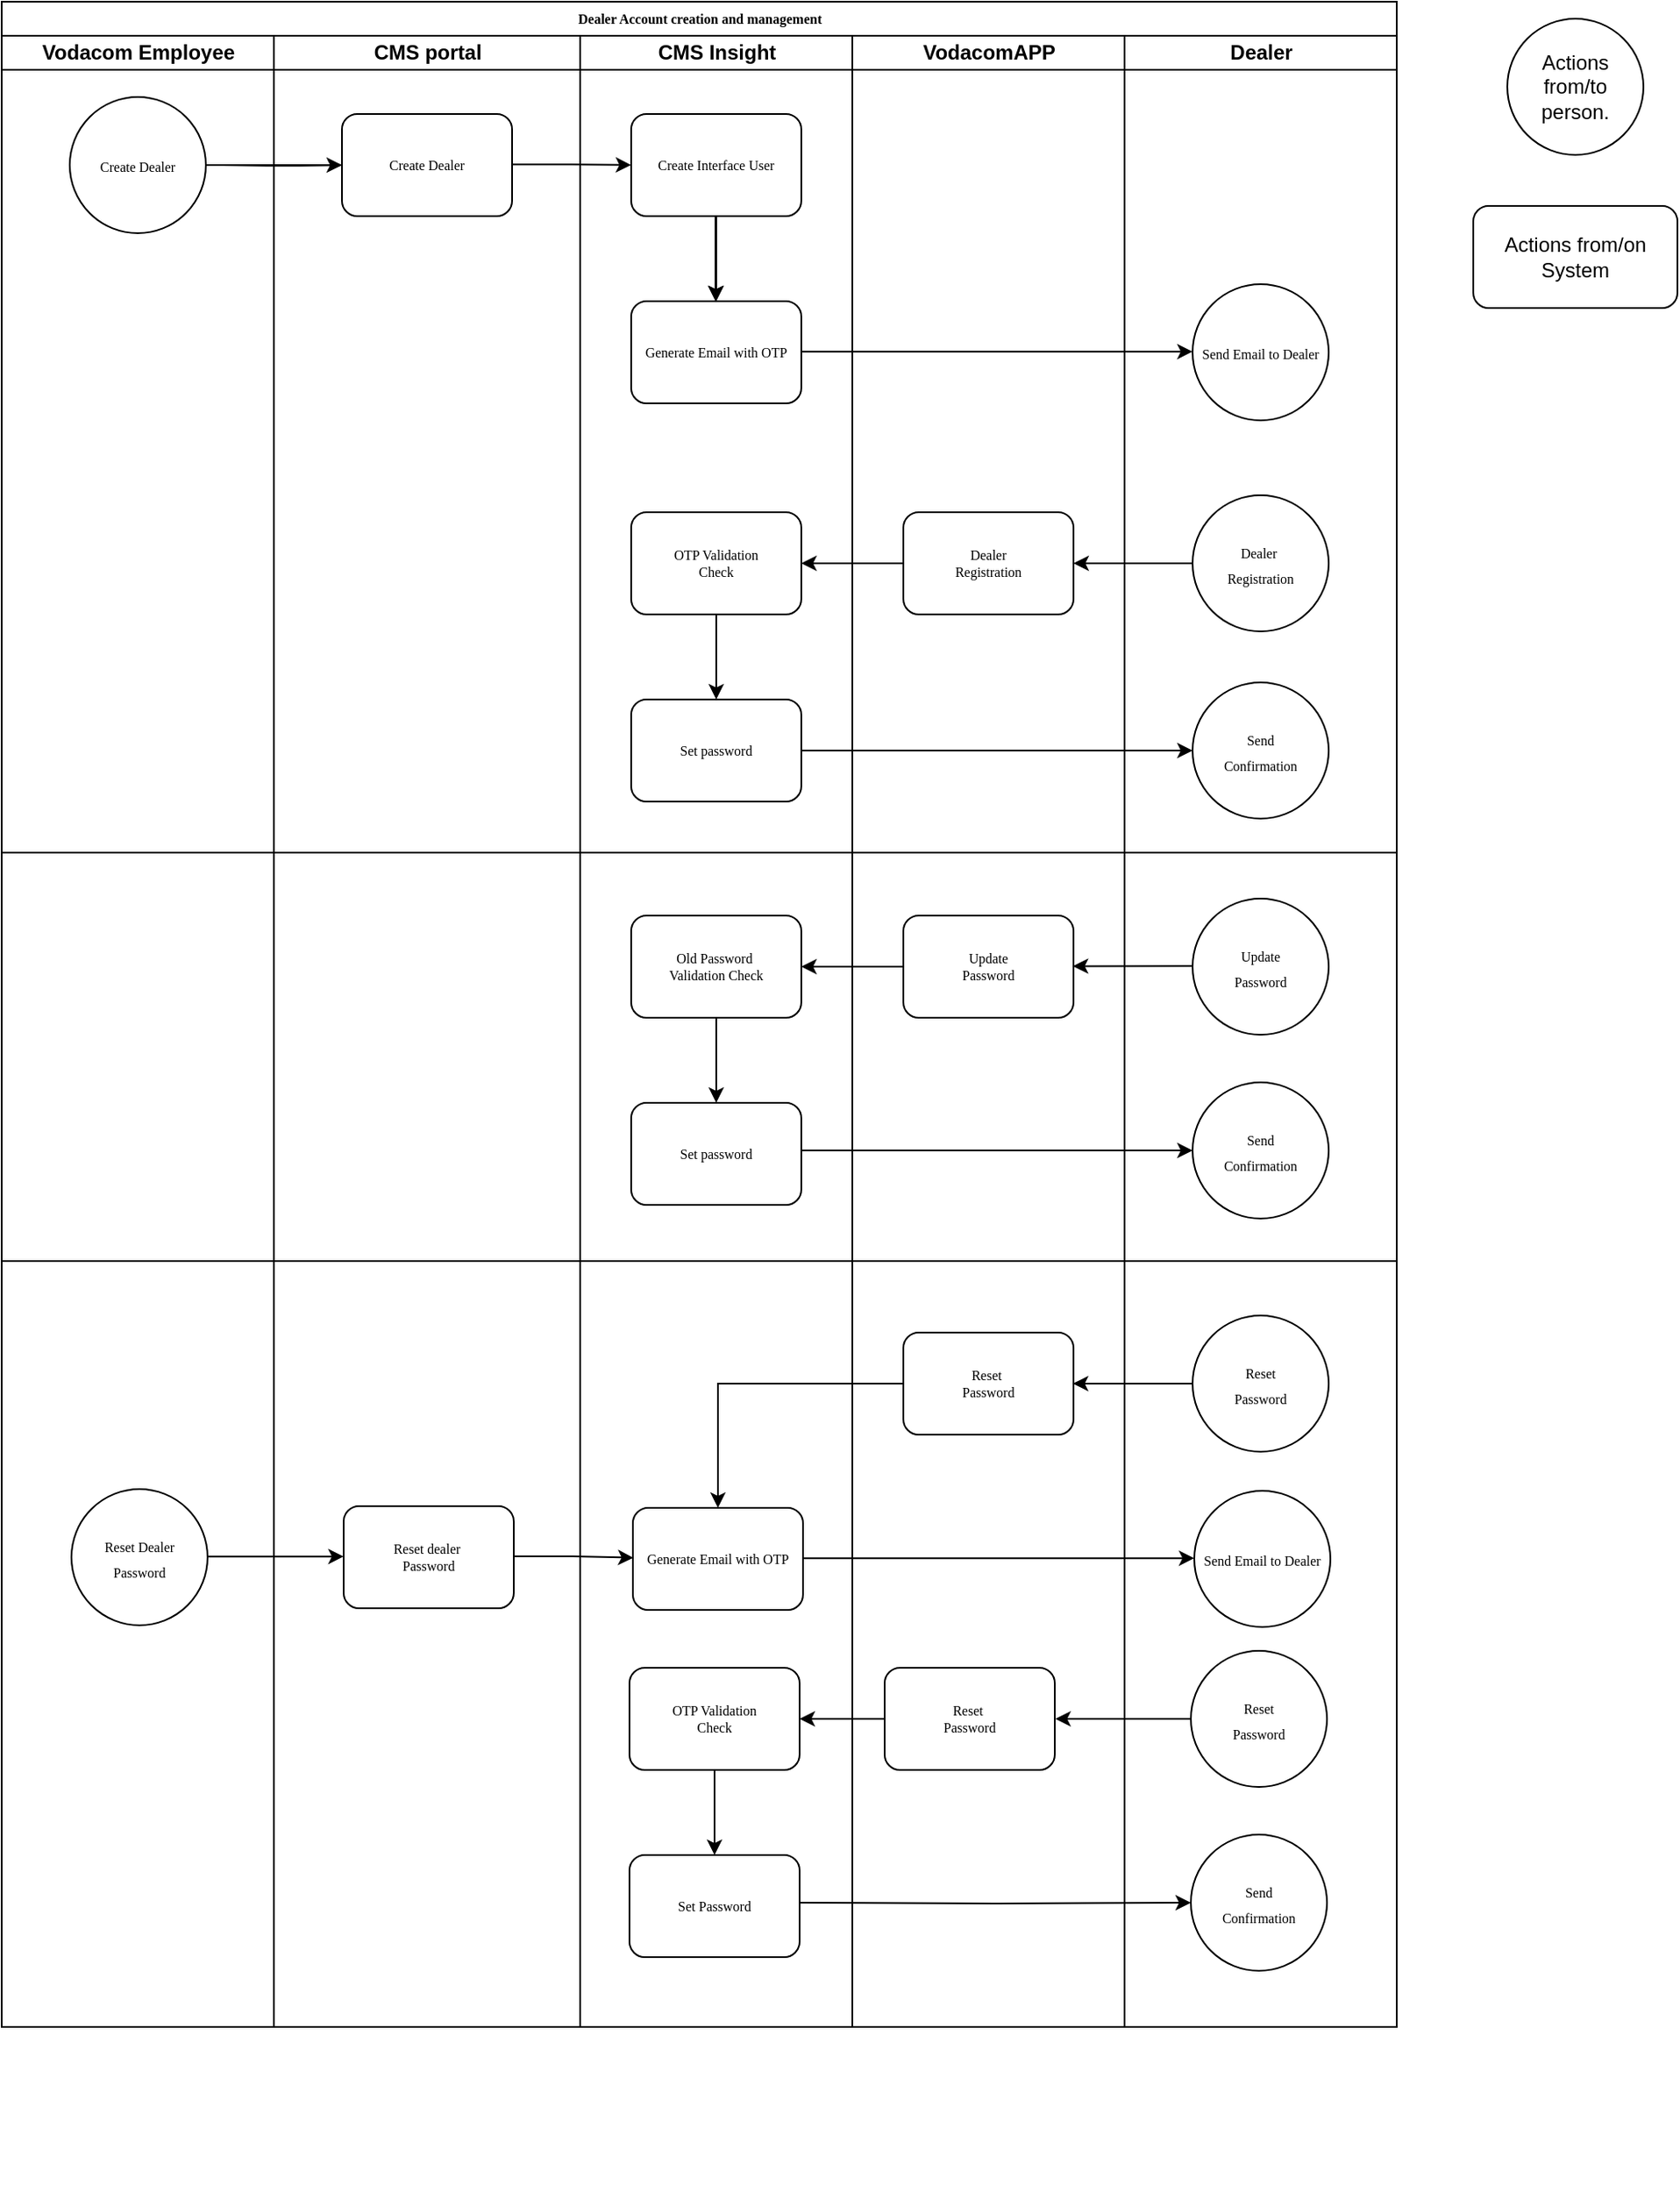 <mxfile version="12.5.1"><diagram id="QqcxT9478Jbt4DLSOeu0" name="Page-1"><mxGraphModel dx="1108" dy="401" grid="1" gridSize="10" guides="1" tooltips="1" connect="1" arrows="1" fold="1" page="1" pageScale="1" pageWidth="1100" pageHeight="850" background="#ffffff" math="0" shadow="0"><root><mxCell id="0"/><mxCell id="1" parent="0"/><mxCell id="77e6c97f196da883-1" value="Dealer Account creation and management" style="swimlane;html=1;childLayout=stackLayout;startSize=20;rounded=0;shadow=0;labelBackgroundColor=none;strokeWidth=1;fontFamily=Verdana;fontSize=8;align=center;" parent="1" vertex="1"><mxGeometry x="100" y="30" width="820" height="1190" as="geometry"/></mxCell><mxCell id="77e6c97f196da883-2" value="Vodacom Employee" style="swimlane;html=1;startSize=20;" parent="77e6c97f196da883-1" vertex="1"><mxGeometry y="20" width="160" height="1170" as="geometry"/></mxCell><mxCell id="jBE_KRJIA9E71618KpzY-1" value="&lt;span style=&quot;font-family: &amp;#34;verdana&amp;#34; ; font-size: 8px ; white-space: normal&quot;&gt;Create Dealer&lt;/span&gt;" style="ellipse;whiteSpace=wrap;html=1;aspect=fixed;" parent="77e6c97f196da883-2" vertex="1"><mxGeometry x="40" y="36" width="80" height="80" as="geometry"/></mxCell><mxCell id="77e6c97f196da883-26" style="edgeStyle=orthogonalEdgeStyle;rounded=1;html=1;labelBackgroundColor=none;startArrow=none;startFill=0;startSize=5;endArrow=classicThin;endFill=1;endSize=5;jettySize=auto;orthogonalLoop=1;strokeWidth=1;fontFamily=Verdana;fontSize=8" parent="77e6c97f196da883-1" target="77e6c97f196da883-11" edge="1"><mxGeometry relative="1" as="geometry"><mxPoint x="130" y="96" as="sourcePoint"/></mxGeometry></mxCell><mxCell id="77e6c97f196da883-3" value="CMS portal" style="swimlane;html=1;startSize=20;" parent="77e6c97f196da883-1" vertex="1"><mxGeometry x="160" y="20" width="180" height="1170" as="geometry"/></mxCell><mxCell id="77e6c97f196da883-11" value="Create Dealer" style="rounded=1;whiteSpace=wrap;html=1;shadow=0;labelBackgroundColor=none;strokeWidth=1;fontFamily=Verdana;fontSize=8;align=center;" parent="77e6c97f196da883-3" vertex="1"><mxGeometry x="40" y="46" width="100" height="60" as="geometry"/></mxCell><mxCell id="77e6c97f196da883-4" value="CMS Insight" style="swimlane;html=1;startSize=20;" parent="77e6c97f196da883-1" vertex="1"><mxGeometry x="340" y="20" width="160" height="1170" as="geometry"/></mxCell><mxCell id="jBE_KRJIA9E71618KpzY-22" value="" style="edgeStyle=orthogonalEdgeStyle;rounded=0;orthogonalLoop=1;jettySize=auto;html=1;" parent="77e6c97f196da883-4" source="jBE_KRJIA9E71618KpzY-4" edge="1"><mxGeometry relative="1" as="geometry"><mxPoint x="80" y="156" as="targetPoint"/></mxGeometry></mxCell><mxCell id="jBE_KRJIA9E71618KpzY-4" value="Create Interface User" style="rounded=1;whiteSpace=wrap;html=1;shadow=0;labelBackgroundColor=none;strokeWidth=1;fontFamily=Verdana;fontSize=8;align=center;" parent="77e6c97f196da883-4" vertex="1"><mxGeometry x="30" y="46" width="100" height="60" as="geometry"/></mxCell><mxCell id="jBE_KRJIA9E71618KpzY-11" value="" style="edgeStyle=orthogonalEdgeStyle;rounded=0;orthogonalLoop=1;jettySize=auto;html=1;" parent="77e6c97f196da883-4" edge="1"><mxGeometry relative="1" as="geometry"><mxPoint x="-40" y="75.58" as="sourcePoint"/><mxPoint x="30" y="76" as="targetPoint"/><Array as="points"><mxPoint x="-5" y="76"/></Array></mxGeometry></mxCell><mxCell id="jBE_KRJIA9E71618KpzY-18" value="" style="endArrow=classic;html=1;" parent="77e6c97f196da883-4" edge="1"><mxGeometry width="50" height="50" relative="1" as="geometry"><mxPoint x="79.58" y="106" as="sourcePoint"/><mxPoint x="79.58" y="156" as="targetPoint"/></mxGeometry></mxCell><mxCell id="jBE_KRJIA9E71618KpzY-51" value="OTP Validation&lt;br&gt;Check" style="rounded=1;whiteSpace=wrap;html=1;shadow=0;labelBackgroundColor=none;strokeWidth=1;fontFamily=Verdana;fontSize=8;align=center;" parent="77e6c97f196da883-4" vertex="1"><mxGeometry x="30" y="280" width="100" height="60" as="geometry"/></mxCell><mxCell id="jBE_KRJIA9E71618KpzY-61" value="Set password" style="rounded=1;whiteSpace=wrap;html=1;shadow=0;labelBackgroundColor=none;strokeWidth=1;fontFamily=Verdana;fontSize=8;align=center;" parent="77e6c97f196da883-4" vertex="1"><mxGeometry x="30" y="390" width="100" height="60" as="geometry"/></mxCell><mxCell id="jBE_KRJIA9E71618KpzY-70" value="Old Password&amp;nbsp;&lt;br&gt;Validation Check" style="rounded=1;whiteSpace=wrap;html=1;shadow=0;labelBackgroundColor=none;strokeWidth=1;fontFamily=Verdana;fontSize=8;align=center;" parent="77e6c97f196da883-4" vertex="1"><mxGeometry x="30" y="517" width="100" height="60" as="geometry"/></mxCell><mxCell id="jBE_KRJIA9E71618KpzY-73" value="Set password" style="rounded=1;whiteSpace=wrap;html=1;shadow=0;labelBackgroundColor=none;strokeWidth=1;fontFamily=Verdana;fontSize=8;align=center;" parent="77e6c97f196da883-4" vertex="1"><mxGeometry x="30" y="627" width="100" height="60" as="geometry"/></mxCell><mxCell id="jBE_KRJIA9E71618KpzY-79" value="&lt;span style=&quot;white-space: normal&quot;&gt;OTP Validation&lt;/span&gt;&lt;br style=&quot;white-space: normal&quot;&gt;&lt;span style=&quot;white-space: normal&quot;&gt;Check&lt;/span&gt;" style="rounded=1;whiteSpace=wrap;html=1;shadow=0;labelBackgroundColor=none;strokeWidth=1;fontFamily=Verdana;fontSize=8;align=center;" parent="77e6c97f196da883-4" vertex="1"><mxGeometry x="29" y="959" width="100" height="60" as="geometry"/></mxCell><mxCell id="jBE_KRJIA9E71618KpzY-80" value="Set Password" style="rounded=1;whiteSpace=wrap;html=1;shadow=0;labelBackgroundColor=none;strokeWidth=1;fontFamily=Verdana;fontSize=8;align=center;" parent="77e6c97f196da883-4" vertex="1"><mxGeometry x="29" y="1069" width="100" height="60" as="geometry"/></mxCell><mxCell id="jBE_KRJIA9E71618KpzY-87" style="edgeStyle=orthogonalEdgeStyle;rounded=0;orthogonalLoop=1;jettySize=auto;html=1;" parent="77e6c97f196da883-4" source="jBE_KRJIA9E71618KpzY-79" edge="1"><mxGeometry relative="1" as="geometry"><mxPoint x="79" y="1069" as="targetPoint"/></mxGeometry></mxCell><mxCell id="77e6c97f196da883-5" value="VodacomAPP" style="swimlane;html=1;startSize=20;" parent="77e6c97f196da883-1" vertex="1"><mxGeometry x="500" y="20" width="160" height="1170" as="geometry"/></mxCell><mxCell id="jBE_KRJIA9E71618KpzY-57" value="" style="endArrow=none;html=1;" parent="77e6c97f196da883-5" edge="1"><mxGeometry width="50" height="50" relative="1" as="geometry"><mxPoint x="-500" y="480" as="sourcePoint"/><mxPoint x="320" y="480" as="targetPoint"/></mxGeometry></mxCell><mxCell id="jBE_KRJIA9E71618KpzY-63" value="" style="edgeStyle=orthogonalEdgeStyle;rounded=0;orthogonalLoop=1;jettySize=auto;html=1;" parent="77e6c97f196da883-5" edge="1"><mxGeometry relative="1" as="geometry"><mxPoint x="199.67" y="546.67" as="sourcePoint"/><mxPoint x="130" y="547" as="targetPoint"/><Array as="points"><mxPoint x="129.67" y="546.67"/><mxPoint x="129.67" y="546.67"/></Array></mxGeometry></mxCell><mxCell id="jBE_KRJIA9E71618KpzY-64" value="Update &lt;br&gt;Password" style="rounded=1;whiteSpace=wrap;html=1;shadow=0;labelBackgroundColor=none;strokeWidth=1;fontFamily=Verdana;fontSize=8;align=center;" parent="77e6c97f196da883-5" vertex="1"><mxGeometry x="30" y="517" width="100" height="60" as="geometry"/></mxCell><mxCell id="jBE_KRJIA9E71618KpzY-75" value="" style="edgeStyle=orthogonalEdgeStyle;rounded=0;orthogonalLoop=1;jettySize=auto;html=1;" parent="77e6c97f196da883-5" edge="1"><mxGeometry relative="1" as="geometry"><mxPoint x="-30" y="420" as="sourcePoint"/><mxPoint x="200" y="420" as="targetPoint"/><Array as="points"/></mxGeometry></mxCell><mxCell id="jBE_KRJIA9E71618KpzY-97" value="Dealer&lt;br&gt;Registration" style="rounded=1;whiteSpace=wrap;html=1;shadow=0;labelBackgroundColor=none;strokeWidth=1;fontFamily=Verdana;fontSize=8;align=center;" parent="77e6c97f196da883-5" vertex="1"><mxGeometry x="30" y="280" width="100" height="60" as="geometry"/></mxCell><mxCell id="77e6c97f196da883-6" value="Dealer" style="swimlane;html=1;startSize=20;" parent="77e6c97f196da883-1" vertex="1"><mxGeometry x="660" y="20" width="160" height="1170" as="geometry"/></mxCell><mxCell id="jBE_KRJIA9E71618KpzY-47" value="&lt;span style=&quot;font-family: &amp;#34;verdana&amp;#34; ; font-size: 8px ; white-space: normal&quot;&gt;Dealer&amp;nbsp;&lt;br&gt;&lt;/span&gt;&lt;font face=&quot;verdana&quot;&gt;&lt;span style=&quot;font-size: 8px&quot;&gt;Registration&lt;/span&gt;&lt;/font&gt;" style="ellipse;whiteSpace=wrap;html=1;aspect=fixed;" parent="77e6c97f196da883-6" vertex="1"><mxGeometry x="40" y="270" width="80" height="80" as="geometry"/></mxCell><mxCell id="jBE_KRJIA9E71618KpzY-48" value="" style="edgeStyle=orthogonalEdgeStyle;rounded=0;orthogonalLoop=1;jettySize=auto;html=1;" parent="77e6c97f196da883-6" source="jBE_KRJIA9E71618KpzY-47" edge="1"><mxGeometry relative="1" as="geometry"><mxPoint x="-49.997" y="309.58" as="sourcePoint"/><mxPoint x="-30" y="310" as="targetPoint"/><Array as="points"/></mxGeometry></mxCell><mxCell id="jBE_KRJIA9E71618KpzY-56" value="&lt;font face=&quot;verdana&quot;&gt;&lt;span style=&quot;font-size: 8px&quot;&gt;Send&lt;br&gt;Confirmation&lt;/span&gt;&lt;/font&gt;" style="ellipse;whiteSpace=wrap;html=1;aspect=fixed;" parent="77e6c97f196da883-6" vertex="1"><mxGeometry x="40" y="380" width="80" height="80" as="geometry"/></mxCell><mxCell id="jBE_KRJIA9E71618KpzY-62" value="&lt;font face=&quot;verdana&quot;&gt;&lt;span style=&quot;font-size: 8px&quot;&gt;Update&lt;br&gt;Password&lt;br&gt;&lt;/span&gt;&lt;/font&gt;" style="ellipse;whiteSpace=wrap;html=1;aspect=fixed;" parent="77e6c97f196da883-6" vertex="1"><mxGeometry x="40" y="507" width="80" height="80" as="geometry"/></mxCell><mxCell id="jBE_KRJIA9E71618KpzY-76" value="" style="edgeStyle=orthogonalEdgeStyle;rounded=0;orthogonalLoop=1;jettySize=auto;html=1;" parent="77e6c97f196da883-6" edge="1"><mxGeometry relative="1" as="geometry"><mxPoint x="-190" y="655" as="sourcePoint"/><mxPoint x="40" y="655" as="targetPoint"/><Array as="points"/></mxGeometry></mxCell><mxCell id="jBE_KRJIA9E71618KpzY-77" value="&lt;font face=&quot;verdana&quot;&gt;&lt;span style=&quot;font-size: 8px&quot;&gt;Send&lt;br&gt;Confirmation&lt;/span&gt;&lt;/font&gt;" style="ellipse;whiteSpace=wrap;html=1;aspect=fixed;" parent="77e6c97f196da883-6" vertex="1"><mxGeometry x="40" y="615" width="80" height="80" as="geometry"/></mxCell><mxCell id="jBE_KRJIA9E71618KpzY-78" value="" style="endArrow=none;html=1;" parent="77e6c97f196da883-6" edge="1"><mxGeometry width="50" height="50" relative="1" as="geometry"><mxPoint x="-660" y="720" as="sourcePoint"/><mxPoint x="160" y="720" as="targetPoint"/></mxGeometry></mxCell><mxCell id="jBE_KRJIA9E71618KpzY-83" value="&lt;font face=&quot;verdana&quot;&gt;&lt;span style=&quot;font-size: 8px&quot;&gt;Reset&lt;br&gt;Password&lt;br&gt;&lt;/span&gt;&lt;/font&gt;" style="ellipse;whiteSpace=wrap;html=1;aspect=fixed;" parent="77e6c97f196da883-6" vertex="1"><mxGeometry x="39" y="949" width="80" height="80" as="geometry"/></mxCell><mxCell id="jBE_KRJIA9E71618KpzY-85" value="&lt;span style=&quot;font-family: &amp;#34;verdana&amp;#34; ; font-size: 8px&quot;&gt;Send&lt;/span&gt;&lt;br style=&quot;font-family: &amp;#34;verdana&amp;#34; ; font-size: 8px&quot;&gt;&lt;span style=&quot;font-family: &amp;#34;verdana&amp;#34; ; font-size: 8px&quot;&gt;Confirmation&lt;/span&gt;" style="ellipse;whiteSpace=wrap;html=1;aspect=fixed;" parent="77e6c97f196da883-6" vertex="1"><mxGeometry x="39" y="1057" width="80" height="80" as="geometry"/></mxCell><mxCell id="jBE_KRJIA9E71618KpzY-2" value="&lt;span style=&quot;color: rgba(0 , 0 , 0 , 0) ; font-family: monospace ; font-size: 0px ; background-color: rgb(248 , 249 , 250)&quot;&gt;%3CmxGraphModel%3E%3Croot%3E%3CmxCell%20id%3D%220%22%2F%3E%3CmxCell%20id%3D%221%22%20parent%3D%220%22%2F%3E%3CmxCell%20id%3D%222%22%20value%3D%22%22%20style%3D%22edgeStyle%3DorthogonalEdgeStyle%3Brounded%3D0%3BorthogonalLoop%3D1%3BjettySize%3Dauto%3Bhtml%3D1%3B%22%20edge%3D%221%22%20parent%3D%221%22%3E%3CmxGeometry%20relative%3D%221%22%20as%3D%22geometry%22%3E%3CmxPoint%20x%3D%22220%22%20y%3D%22126%22%20as%3D%22sourcePoint%22%2F%3E%3CmxPoint%20x%3D%22300%22%20y%3D%22126%22%20as%3D%22targetPoint%22%2F%3E%3C%2FmxGeometry%3E%3C%2FmxCell%3E%3C%2Froot%3E%3C%2FmxGraphModel%3E&lt;/span&gt;" style="edgeStyle=orthogonalEdgeStyle;rounded=0;orthogonalLoop=1;jettySize=auto;html=1;" parent="77e6c97f196da883-1" source="jBE_KRJIA9E71618KpzY-1" target="77e6c97f196da883-11" edge="1"><mxGeometry relative="1" as="geometry"><mxPoint x="120" y="96" as="sourcePoint"/></mxGeometry></mxCell><mxCell id="jBE_KRJIA9E71618KpzY-99" style="edgeStyle=orthogonalEdgeStyle;rounded=0;orthogonalLoop=1;jettySize=auto;html=1;exitX=0;exitY=0.5;exitDx=0;exitDy=0;entryX=1;entryY=0.5;entryDx=0;entryDy=0;" parent="77e6c97f196da883-1" source="jBE_KRJIA9E71618KpzY-97" target="jBE_KRJIA9E71618KpzY-51" edge="1"><mxGeometry relative="1" as="geometry"/></mxCell><mxCell id="jBE_KRJIA9E71618KpzY-27" value="Actions&lt;br&gt;from/to person." style="ellipse;whiteSpace=wrap;html=1;aspect=fixed;" parent="1" vertex="1"><mxGeometry x="985" y="40" width="80" height="80" as="geometry"/></mxCell><mxCell id="jBE_KRJIA9E71618KpzY-28" value="Actions from/on System" style="rounded=1;whiteSpace=wrap;html=1;" parent="1" vertex="1"><mxGeometry x="965" y="150" width="120" height="60" as="geometry"/></mxCell><mxCell id="jBE_KRJIA9E71618KpzY-60" style="edgeStyle=orthogonalEdgeStyle;rounded=0;orthogonalLoop=1;jettySize=auto;html=1;" parent="1" source="jBE_KRJIA9E71618KpzY-51" edge="1"><mxGeometry relative="1" as="geometry"><mxPoint x="520" y="440" as="targetPoint"/><Array as="points"><mxPoint x="520" y="440"/></Array></mxGeometry></mxCell><mxCell id="jBE_KRJIA9E71618KpzY-69" style="edgeStyle=orthogonalEdgeStyle;rounded=0;orthogonalLoop=1;jettySize=auto;html=1;" parent="1" source="jBE_KRJIA9E71618KpzY-64" edge="1"><mxGeometry relative="1" as="geometry"><mxPoint x="570" y="597" as="targetPoint"/></mxGeometry></mxCell><mxCell id="jBE_KRJIA9E71618KpzY-71" style="edgeStyle=orthogonalEdgeStyle;rounded=0;orthogonalLoop=1;jettySize=auto;html=1;" parent="1" source="jBE_KRJIA9E71618KpzY-70" edge="1"><mxGeometry relative="1" as="geometry"><mxPoint x="520" y="677" as="targetPoint"/><Array as="points"><mxPoint x="520" y="677"/></Array></mxGeometry></mxCell><mxCell id="jBE_KRJIA9E71618KpzY-81" value="" style="edgeStyle=orthogonalEdgeStyle;rounded=0;orthogonalLoop=1;jettySize=auto;html=1;exitX=0;exitY=0.5;exitDx=0;exitDy=0;" parent="1" source="jBE_KRJIA9E71618KpzY-83" edge="1"><mxGeometry relative="1" as="geometry"><mxPoint x="788.5" y="1039" as="sourcePoint"/><mxPoint x="719.333" y="1039" as="targetPoint"/><Array as="points"/></mxGeometry></mxCell><mxCell id="jBE_KRJIA9E71618KpzY-82" value="Reset&amp;nbsp;&lt;br&gt;Password" style="rounded=1;whiteSpace=wrap;html=1;shadow=0;labelBackgroundColor=none;strokeWidth=1;fontFamily=Verdana;fontSize=8;align=center;" parent="1" vertex="1"><mxGeometry x="619" y="1009" width="100" height="60" as="geometry"/></mxCell><mxCell id="jBE_KRJIA9E71618KpzY-84" value="" style="edgeStyle=orthogonalEdgeStyle;rounded=0;orthogonalLoop=1;jettySize=auto;html=1;entryX=0;entryY=0.5;entryDx=0;entryDy=0;" parent="1" target="jBE_KRJIA9E71618KpzY-85" edge="1"><mxGeometry relative="1" as="geometry"><mxPoint x="569" y="1147" as="sourcePoint"/><mxPoint x="789" y="1147" as="targetPoint"/><Array as="points"/></mxGeometry></mxCell><mxCell id="jBE_KRJIA9E71618KpzY-105" value="" style="edgeStyle=orthogonalEdgeStyle;rounded=0;orthogonalLoop=1;jettySize=auto;html=1;entryX=1;entryY=0.5;entryDx=0;entryDy=0;exitX=0;exitY=0.5;exitDx=0;exitDy=0;" parent="1" source="jBE_KRJIA9E71618KpzY-82" target="jBE_KRJIA9E71618KpzY-79" edge="1"><mxGeometry relative="1" as="geometry"><mxPoint x="599" y="1039" as="sourcePoint"/></mxGeometry></mxCell><mxCell id="jBE_KRJIA9E71618KpzY-128" value="&lt;span style=&quot;color: rgba(0 , 0 , 0 , 0) ; font-family: monospace ; font-size: 0px&quot;&gt;%3CmxGraphModel%3E%3Croot%3E%3CmxCell%20id%3D%220%22%2F%3E%3CmxCell%20id%3D%221%22%20parent%3D%220%22%2F%3E%3CmxCell%20id%3D%222%22%20value%3D%22%26lt%3Bspan%20style%3D%26quot%3Bfont-family%3A%20%26amp%3B%2334%3Bverdana%26amp%3B%2334%3B%20%3B%20font-size%3A%208px%20%3B%20white-space%3A%20normal%26quot%3B%26gt%3BReset%20Dealer%26lt%3Bbr%26gt%3BPassword%26lt%3Bbr%26gt%3B%26lt%3B%2Fspan%26gt%3B%22%20style%3D%22ellipse%3BwhiteSpace%3Dwrap%3Bhtml%3D1%3Baspect%3Dfixed%3B%22%20vertex%3D%221%22%20parent%3D%221%22%3E%3CmxGeometry%20x%3D%22140%22%20y%3D%22195%22%20width%3D%2280%22%20height%3D%2280%22%20as%3D%22geometry%22%2F%3E%3C%2FmxCell%3E%3CmxCell%20id%3D%223%22%20value%3D%22%26lt%3Bspan%20style%3D%26quot%3Bcolor%3A%20rgba(0%20%2C%200%20%2C%200%20%2C%200)%20%3B%20font-family%3A%20monospace%20%3B%20font-size%3A%200px%20%3B%20background-color%3A%20rgb(248%20%2C%20249%20%2C%20250)%26quot%3B%26gt%3B%253CmxGraphModel%253E%253Croot%253E%253CmxCell%2520id%253D%25220%2522%252F%253E%253CmxCell%2520id%253D%25221%2522%2520parent%253D%25220%2522%252F%253E%253CmxCell%2520id%253D%25222%2522%2520value%253D%2522%2522%2520style%253D%2522edgeStyle%253DorthogonalEdgeStyle%253Brounded%253D0%253BorthogonalLoop%253D1%253BjettySize%253Dauto%253Bhtml%253D1%253B%2522%2520edge%253D%25221%2522%2520parent%253D%25221%2522%253E%253CmxGeometry%2520relative%253D%25221%2522%2520as%253D%2522geometry%2522%253E%253CmxPoint%2520x%253D%2522220%2522%2520y%253D%2522126%2522%2520as%253D%2522sourcePoint%2522%252F%253E%253CmxPoint%2520x%253D%2522300%2522%2520y%253D%2522126%2522%2520as%253D%2522targetPoint%2522%252F%253E%253C%252FmxGeometry%253E%253C%252FmxCell%253E%253C%252Froot%253E%253C%252FmxGraphModel%253E%26lt%3B%2Fspan%26gt%3B%22%20style%3D%22edgeStyle%3DorthogonalEdgeStyle%3Brounded%3D0%3BorthogonalLoop%3D1%3BjettySize%3Dauto%3Bhtml%3D1%3B%22%20edge%3D%221%22%20parent%3D%221%22%3E%3CmxGeometry%20relative%3D%221%22%20as%3D%22geometry%22%3E%3CmxPoint%20x%3D%22220%22%20y%3D%22234.58%22%20as%3D%22sourcePoint%22%2F%3E%3CmxPoint%20x%3D%22300%22%20y%3D%22234.58%22%20as%3D%22targetPoint%22%2F%3E%3C%2FmxGeometry%3E%3C%2FmxCell%3E%3CmxCell%20id%3D%224%22%20value%3D%22Reset%20dealer%26amp%3Bnbsp%3B%26lt%3Bbr%26gt%3BPassword%22%20style%3D%22rounded%3D1%3BwhiteSpace%3Dwrap%3Bhtml%3D1%3Bshadow%3D0%3BlabelBackgroundColor%3Dnone%3BstrokeWidth%3D1%3BfontFamily%3DVerdana%3BfontSize%3D8%3Balign%3Dcenter%3B%22%20vertex%3D%221%22%20parent%3D%221%22%3E%3CmxGeometry%20x%3D%22300%22%20y%3D%22205%22%20width%3D%22100%22%20height%3D%2260%22%20as%3D%22geometry%22%2F%3E%3C%2FmxCell%3E%3CmxCell%20id%3D%225%22%20value%3D%22%22%20style%3D%22edgeStyle%3DorthogonalEdgeStyle%3Brounded%3D0%3BorthogonalLoop%3D1%3BjettySize%3Dauto%3Bhtml%3D1%3B%22%20edge%3D%221%22%20parent%3D%221%22%3E%3CmxGeometry%20relative%3D%221%22%20as%3D%22geometry%22%3E%3CmxPoint%20x%3D%22400.333%22%20y%3D%22234.5%22%20as%3D%22sourcePoint%22%2F%3E%3CmxPoint%20x%3D%22470.333%22%20y%3D%22235.333%22%20as%3D%22targetPoint%22%2F%3E%3CArray%20as%3D%22points%22%3E%3CmxPoint%20x%3D%22434.67%22%20y%3D%22235.25%22%2F%3E%3C%2FArray%3E%3C%2FmxGeometry%3E%3C%2FmxCell%3E%3CmxCell%20id%3D%226%22%20value%3D%22Generate%20Email%20with%20OTP%22%20style%3D%22rounded%3D1%3BwhiteSpace%3Dwrap%3Bhtml%3D1%3Bshadow%3D0%3BlabelBackgroundColor%3Dnone%3BstrokeWidth%3D1%3BfontFamily%3DVerdana%3BfontSize%3D8%3Balign%3Dcenter%3B%22%20vertex%3D%221%22%20parent%3D%221%22%3E%3CmxGeometry%20x%3D%22470%22%20y%3D%22206%22%20width%3D%22100%22%20height%3D%2260%22%20as%3D%22geometry%22%2F%3E%3C%2FmxCell%3E%3CmxCell%20id%3D%227%22%20value%3D%22%22%20style%3D%22edgeStyle%3DorthogonalEdgeStyle%3Brounded%3D0%3BorthogonalLoop%3D1%3BjettySize%3Dauto%3Bhtml%3D1%3B%22%20edge%3D%221%22%20parent%3D%221%22%3E%3CmxGeometry%20relative%3D%221%22%20as%3D%22geometry%22%3E%3CmxPoint%20x%3D%22570%22%20y%3D%22235.58%22%20as%3D%22sourcePoint%22%2F%3E%3CmxPoint%20x%3D%22800%22%20y%3D%22235.58%22%20as%3D%22targetPoint%22%2F%3E%3CArray%20as%3D%22points%22%2F%3E%3C%2FmxGeometry%3E%3C%2FmxCell%3E%3CmxCell%20id%3D%228%22%20value%3D%22%26lt%3Bspan%20style%3D%26quot%3Bfont-family%3A%20%26amp%3B%2334%3Bverdana%26amp%3B%2334%3B%20%3B%20font-size%3A%208px%20%3B%20white-space%3A%20normal%26quot%3B%26gt%3BSend%20Email%20to%20Dealer%26lt%3B%2Fspan%26gt%3B%22%20style%3D%22ellipse%3BwhiteSpace%3Dwrap%3Bhtml%3D1%3Baspect%3Dfixed%3B%22%20vertex%3D%221%22%20parent%3D%221%22%3E%3CmxGeometry%20x%3D%22800%22%20y%3D%22196%22%20width%3D%2280%22%20height%3D%2280%22%20as%3D%22geometry%22%2F%3E%3C%2FmxCell%3E%3C%2Froot%3E%3C%2FmxGraphModel%3E&lt;/span&gt;" style="text;html=1;align=center;verticalAlign=middle;resizable=0;points=[];autosize=1;" parent="1" vertex="1"><mxGeometry x="529" y="1296" width="20" height="20" as="geometry"/></mxCell><mxCell id="jBE_KRJIA9E71618KpzY-133" value="Generate Email with OTP" style="rounded=1;whiteSpace=wrap;html=1;shadow=0;labelBackgroundColor=none;strokeWidth=1;fontFamily=Verdana;fontSize=8;align=center;" parent="1" vertex="1"><mxGeometry x="470" y="206" width="100" height="60" as="geometry"/></mxCell><mxCell id="jBE_KRJIA9E71618KpzY-134" value="" style="edgeStyle=orthogonalEdgeStyle;rounded=0;orthogonalLoop=1;jettySize=auto;html=1;" parent="1" edge="1"><mxGeometry relative="1" as="geometry"><mxPoint x="570" y="235.58" as="sourcePoint"/><mxPoint x="800" y="235.58" as="targetPoint"/><Array as="points"/></mxGeometry></mxCell><mxCell id="jBE_KRJIA9E71618KpzY-135" value="&lt;span style=&quot;font-family: &amp;#34;verdana&amp;#34; ; font-size: 8px ; white-space: normal&quot;&gt;Send Email to Dealer&lt;/span&gt;" style="ellipse;whiteSpace=wrap;html=1;aspect=fixed;" parent="1" vertex="1"><mxGeometry x="800" y="196" width="80" height="80" as="geometry"/></mxCell><mxCell id="jBE_KRJIA9E71618KpzY-143" value="&lt;span style=&quot;color: rgba(0 , 0 , 0 , 0) ; font-family: monospace ; font-size: 0px&quot;&gt;%3CmxGraphModel%3E%3Croot%3E%3CmxCell%20id%3D%220%22%2F%3E%3CmxCell%20id%3D%221%22%20parent%3D%220%22%2F%3E%3CmxCell%20id%3D%222%22%20value%3D%22%26lt%3Bspan%20style%3D%26quot%3Bfont-family%3A%20%26amp%3B%2334%3Bverdana%26amp%3B%2334%3B%20%3B%20font-size%3A%208px%20%3B%20white-space%3A%20normal%26quot%3B%26gt%3BReset%20Dealer%26lt%3Bbr%26gt%3BPassword%26lt%3Bbr%26gt%3B%26lt%3B%2Fspan%26gt%3B%22%20style%3D%22ellipse%3BwhiteSpace%3Dwrap%3Bhtml%3D1%3Baspect%3Dfixed%3B%22%20vertex%3D%221%22%20parent%3D%221%22%3E%3CmxGeometry%20x%3D%22140%22%20y%3D%22195%22%20width%3D%2280%22%20height%3D%2280%22%20as%3D%22geometry%22%2F%3E%3C%2FmxCell%3E%3CmxCell%20id%3D%223%22%20value%3D%22%26lt%3Bspan%20style%3D%26quot%3Bcolor%3A%20rgba(0%20%2C%200%20%2C%200%20%2C%200)%20%3B%20font-family%3A%20monospace%20%3B%20font-size%3A%200px%20%3B%20background-color%3A%20rgb(248%20%2C%20249%20%2C%20250)%26quot%3B%26gt%3B%253CmxGraphModel%253E%253Croot%253E%253CmxCell%2520id%253D%25220%2522%252F%253E%253CmxCell%2520id%253D%25221%2522%2520parent%253D%25220%2522%252F%253E%253CmxCell%2520id%253D%25222%2522%2520value%253D%2522%2522%2520style%253D%2522edgeStyle%253DorthogonalEdgeStyle%253Brounded%253D0%253BorthogonalLoop%253D1%253BjettySize%253Dauto%253Bhtml%253D1%253B%2522%2520edge%253D%25221%2522%2520parent%253D%25221%2522%253E%253CmxGeometry%2520relative%253D%25221%2522%2520as%253D%2522geometry%2522%253E%253CmxPoint%2520x%253D%2522220%2522%2520y%253D%2522126%2522%2520as%253D%2522sourcePoint%2522%252F%253E%253CmxPoint%2520x%253D%2522300%2522%2520y%253D%2522126%2522%2520as%253D%2522targetPoint%2522%252F%253E%253C%252FmxGeometry%253E%253C%252FmxCell%253E%253C%252Froot%253E%253C%252FmxGraphModel%253E%26lt%3B%2Fspan%26gt%3B%22%20style%3D%22edgeStyle%3DorthogonalEdgeStyle%3Brounded%3D0%3BorthogonalLoop%3D1%3BjettySize%3Dauto%3Bhtml%3D1%3B%22%20edge%3D%221%22%20parent%3D%221%22%3E%3CmxGeometry%20relative%3D%221%22%20as%3D%22geometry%22%3E%3CmxPoint%20x%3D%22220%22%20y%3D%22234.58%22%20as%3D%22sourcePoint%22%2F%3E%3CmxPoint%20x%3D%22300%22%20y%3D%22234.58%22%20as%3D%22targetPoint%22%2F%3E%3C%2FmxGeometry%3E%3C%2FmxCell%3E%3CmxCell%20id%3D%224%22%20value%3D%22Reset%20dealer%26amp%3Bnbsp%3B%26lt%3Bbr%26gt%3BPassword%22%20style%3D%22rounded%3D1%3BwhiteSpace%3Dwrap%3Bhtml%3D1%3Bshadow%3D0%3BlabelBackgroundColor%3Dnone%3BstrokeWidth%3D1%3BfontFamily%3DVerdana%3BfontSize%3D8%3Balign%3Dcenter%3B%22%20vertex%3D%221%22%20parent%3D%221%22%3E%3CmxGeometry%20x%3D%22300%22%20y%3D%22205%22%20width%3D%22100%22%20height%3D%2260%22%20as%3D%22geometry%22%2F%3E%3C%2FmxCell%3E%3CmxCell%20id%3D%225%22%20value%3D%22%22%20style%3D%22edgeStyle%3DorthogonalEdgeStyle%3Brounded%3D0%3BorthogonalLoop%3D1%3BjettySize%3Dauto%3Bhtml%3D1%3B%22%20edge%3D%221%22%20parent%3D%221%22%3E%3CmxGeometry%20relative%3D%221%22%20as%3D%22geometry%22%3E%3CmxPoint%20x%3D%22400.333%22%20y%3D%22234.5%22%20as%3D%22sourcePoint%22%2F%3E%3CmxPoint%20x%3D%22470.333%22%20y%3D%22235.333%22%20as%3D%22targetPoint%22%2F%3E%3CArray%20as%3D%22points%22%3E%3CmxPoint%20x%3D%22434.67%22%20y%3D%22235.25%22%2F%3E%3C%2FArray%3E%3C%2FmxGeometry%3E%3C%2FmxCell%3E%3CmxCell%20id%3D%226%22%20value%3D%22Generate%20Email%20with%20OTP%22%20style%3D%22rounded%3D1%3BwhiteSpace%3Dwrap%3Bhtml%3D1%3Bshadow%3D0%3BlabelBackgroundColor%3Dnone%3BstrokeWidth%3D1%3BfontFamily%3DVerdana%3BfontSize%3D8%3Balign%3Dcenter%3B%22%20vertex%3D%221%22%20parent%3D%221%22%3E%3CmxGeometry%20x%3D%22470%22%20y%3D%22206%22%20width%3D%22100%22%20height%3D%2260%22%20as%3D%22geometry%22%2F%3E%3C%2FmxCell%3E%3CmxCell%20id%3D%227%22%20value%3D%22%22%20style%3D%22edgeStyle%3DorthogonalEdgeStyle%3Brounded%3D0%3BorthogonalLoop%3D1%3BjettySize%3Dauto%3Bhtml%3D1%3B%22%20edge%3D%221%22%20parent%3D%221%22%3E%3CmxGeometry%20relative%3D%221%22%20as%3D%22geometry%22%3E%3CmxPoint%20x%3D%22570%22%20y%3D%22235.58%22%20as%3D%22sourcePoint%22%2F%3E%3CmxPoint%20x%3D%22800%22%20y%3D%22235.58%22%20as%3D%22targetPoint%22%2F%3E%3CArray%20as%3D%22points%22%2F%3E%3C%2FmxGeometry%3E%3C%2FmxCell%3E%3CmxCell%20id%3D%228%22%20value%3D%22%26lt%3Bspan%20style%3D%26quot%3Bfont-family%3A%20%26amp%3B%2334%3Bverdana%26amp%3B%2334%3B%20%3B%20font-size%3A%208px%20%3B%20white-space%3A%20normal%26quot%3B%26gt%3BSend%20Email%20to%20Dealer%26lt%3B%2Fspan%26gt%3B%22%20style%3D%22ellipse%3BwhiteSpace%3Dwrap%3Bhtml%3D1%3Baspect%3Dfixed%3B%22%20vertex%3D%221%22%20parent%3D%221%22%3E%3CmxGeometry%20x%3D%22800%22%20y%3D%22196%22%20width%3D%2280%22%20height%3D%2280%22%20as%3D%22geometry%22%2F%3E%3C%2FmxCell%3E%3C%2Froot%3E%3C%2FmxGraphModel%3E&lt;/span&gt;" style="text;html=1;align=center;verticalAlign=middle;resizable=0;points=[];autosize=1;" parent="1" vertex="1"><mxGeometry x="487" y="931" width="20" height="20" as="geometry"/></mxCell><mxCell id="jBE_KRJIA9E71618KpzY-144" value="&lt;span style=&quot;font-family: &amp;#34;verdana&amp;#34; ; font-size: 8px ; white-space: normal&quot;&gt;Reset Dealer&lt;br&gt;Password&lt;br&gt;&lt;/span&gt;" style="ellipse;whiteSpace=wrap;html=1;aspect=fixed;" parent="1" vertex="1"><mxGeometry x="141" y="904" width="80" height="80" as="geometry"/></mxCell><mxCell id="jBE_KRJIA9E71618KpzY-145" value="&lt;span style=&quot;color: rgba(0 , 0 , 0 , 0) ; font-family: monospace ; font-size: 0px ; background-color: rgb(248 , 249 , 250)&quot;&gt;%3CmxGraphModel%3E%3Croot%3E%3CmxCell%20id%3D%220%22%2F%3E%3CmxCell%20id%3D%221%22%20parent%3D%220%22%2F%3E%3CmxCell%20id%3D%222%22%20value%3D%22%22%20style%3D%22edgeStyle%3DorthogonalEdgeStyle%3Brounded%3D0%3BorthogonalLoop%3D1%3BjettySize%3Dauto%3Bhtml%3D1%3B%22%20edge%3D%221%22%20parent%3D%221%22%3E%3CmxGeometry%20relative%3D%221%22%20as%3D%22geometry%22%3E%3CmxPoint%20x%3D%22220%22%20y%3D%22126%22%20as%3D%22sourcePoint%22%2F%3E%3CmxPoint%20x%3D%22300%22%20y%3D%22126%22%20as%3D%22targetPoint%22%2F%3E%3C%2FmxGeometry%3E%3C%2FmxCell%3E%3C%2Froot%3E%3C%2FmxGraphModel%3E&lt;/span&gt;" style="edgeStyle=orthogonalEdgeStyle;rounded=0;orthogonalLoop=1;jettySize=auto;html=1;" parent="1" edge="1"><mxGeometry relative="1" as="geometry"><mxPoint x="221" y="943.58" as="sourcePoint"/><mxPoint x="301" y="943.58" as="targetPoint"/></mxGeometry></mxCell><mxCell id="jBE_KRJIA9E71618KpzY-146" value="Reset dealer&amp;nbsp;&lt;br&gt;Password" style="rounded=1;whiteSpace=wrap;html=1;shadow=0;labelBackgroundColor=none;strokeWidth=1;fontFamily=Verdana;fontSize=8;align=center;" parent="1" vertex="1"><mxGeometry x="301" y="914" width="100" height="60" as="geometry"/></mxCell><mxCell id="jBE_KRJIA9E71618KpzY-147" value="" style="edgeStyle=orthogonalEdgeStyle;rounded=0;orthogonalLoop=1;jettySize=auto;html=1;" parent="1" edge="1"><mxGeometry relative="1" as="geometry"><mxPoint x="401.333" y="943.5" as="sourcePoint"/><mxPoint x="471.333" y="944.333" as="targetPoint"/><Array as="points"><mxPoint x="435.67" y="944.25"/></Array></mxGeometry></mxCell><mxCell id="jBE_KRJIA9E71618KpzY-148" value="Generate Email with OTP" style="rounded=1;whiteSpace=wrap;html=1;shadow=0;labelBackgroundColor=none;strokeWidth=1;fontFamily=Verdana;fontSize=8;align=center;" parent="1" vertex="1"><mxGeometry x="471" y="915" width="100" height="60" as="geometry"/></mxCell><mxCell id="jBE_KRJIA9E71618KpzY-149" value="" style="edgeStyle=orthogonalEdgeStyle;rounded=0;orthogonalLoop=1;jettySize=auto;html=1;" parent="1" edge="1"><mxGeometry relative="1" as="geometry"><mxPoint x="571" y="944.58" as="sourcePoint"/><mxPoint x="801" y="944.58" as="targetPoint"/><Array as="points"/></mxGeometry></mxCell><mxCell id="jBE_KRJIA9E71618KpzY-150" value="&lt;span style=&quot;font-family: &amp;#34;verdana&amp;#34; ; font-size: 8px ; white-space: normal&quot;&gt;Send Email to Dealer&lt;/span&gt;" style="ellipse;whiteSpace=wrap;html=1;aspect=fixed;" parent="1" vertex="1"><mxGeometry x="801" y="905" width="80" height="80" as="geometry"/></mxCell><mxCell id="XiUK81VwIsQ9WjbaG-iY-4" value="" style="edgeStyle=orthogonalEdgeStyle;rounded=0;orthogonalLoop=1;jettySize=auto;html=1;" edge="1" parent="1"><mxGeometry relative="1" as="geometry"><mxPoint x="800" y="842" as="sourcePoint"/><mxPoint x="730" y="842" as="targetPoint"/><Array as="points"><mxPoint x="729.67" y="841.67"/><mxPoint x="729.67" y="841.67"/></Array></mxGeometry></mxCell><mxCell id="XiUK81VwIsQ9WjbaG-iY-5" value="Reset&amp;nbsp;&lt;br&gt;Password" style="rounded=1;whiteSpace=wrap;html=1;shadow=0;labelBackgroundColor=none;strokeWidth=1;fontFamily=Verdana;fontSize=8;align=center;" vertex="1" parent="1"><mxGeometry x="630" y="812" width="100" height="60" as="geometry"/></mxCell><mxCell id="XiUK81VwIsQ9WjbaG-iY-6" value="&lt;font face=&quot;verdana&quot;&gt;&lt;span style=&quot;font-size: 8px&quot;&gt;Reset&lt;br&gt;Password&lt;br&gt;&lt;/span&gt;&lt;/font&gt;" style="ellipse;whiteSpace=wrap;html=1;aspect=fixed;" vertex="1" parent="1"><mxGeometry x="800" y="802" width="80" height="80" as="geometry"/></mxCell><mxCell id="XiUK81VwIsQ9WjbaG-iY-7" style="edgeStyle=orthogonalEdgeStyle;rounded=0;orthogonalLoop=1;jettySize=auto;html=1;entryX=0.5;entryY=0;entryDx=0;entryDy=0;" edge="1" parent="1" source="XiUK81VwIsQ9WjbaG-iY-5" target="jBE_KRJIA9E71618KpzY-148"><mxGeometry relative="1" as="geometry"><mxPoint x="570" y="842" as="targetPoint"/></mxGeometry></mxCell></root></mxGraphModel></diagram></mxfile>